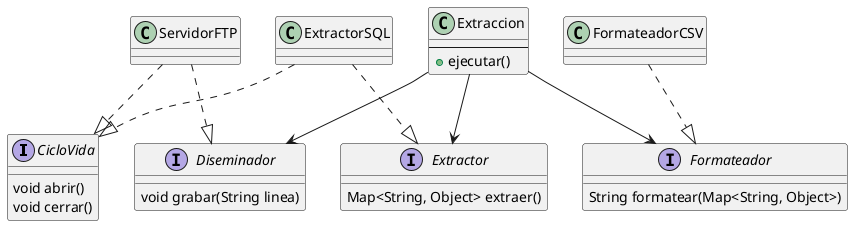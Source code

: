 @startuml

together {
    interface CicloVida {
        void abrir()
        void cerrar()
    }

    interface Extractor {
        Map<String, Object> extraer()
    }

    interface Formateador {
        String formatear(Map<String, Object>)
    }

    interface Diseminador {
        void grabar(String linea)
    }
}

together {
    class Extraccion {
        ---
        + ejecutar()
    }
    class ExtractorSQL
    class FormateadorCSV
    class ServidorFTP
}

Extraccion -> Extractor
Extraccion -> Formateador
Extraccion -> Diseminador

ExtractorSQL ..|> Extractor
ExtractorSQL ..|> CicloVida
FormateadorCSV ..|> Formateador
ServidorFTP ..|> Diseminador
ServidorFTP ..|> CicloVida

@enduml